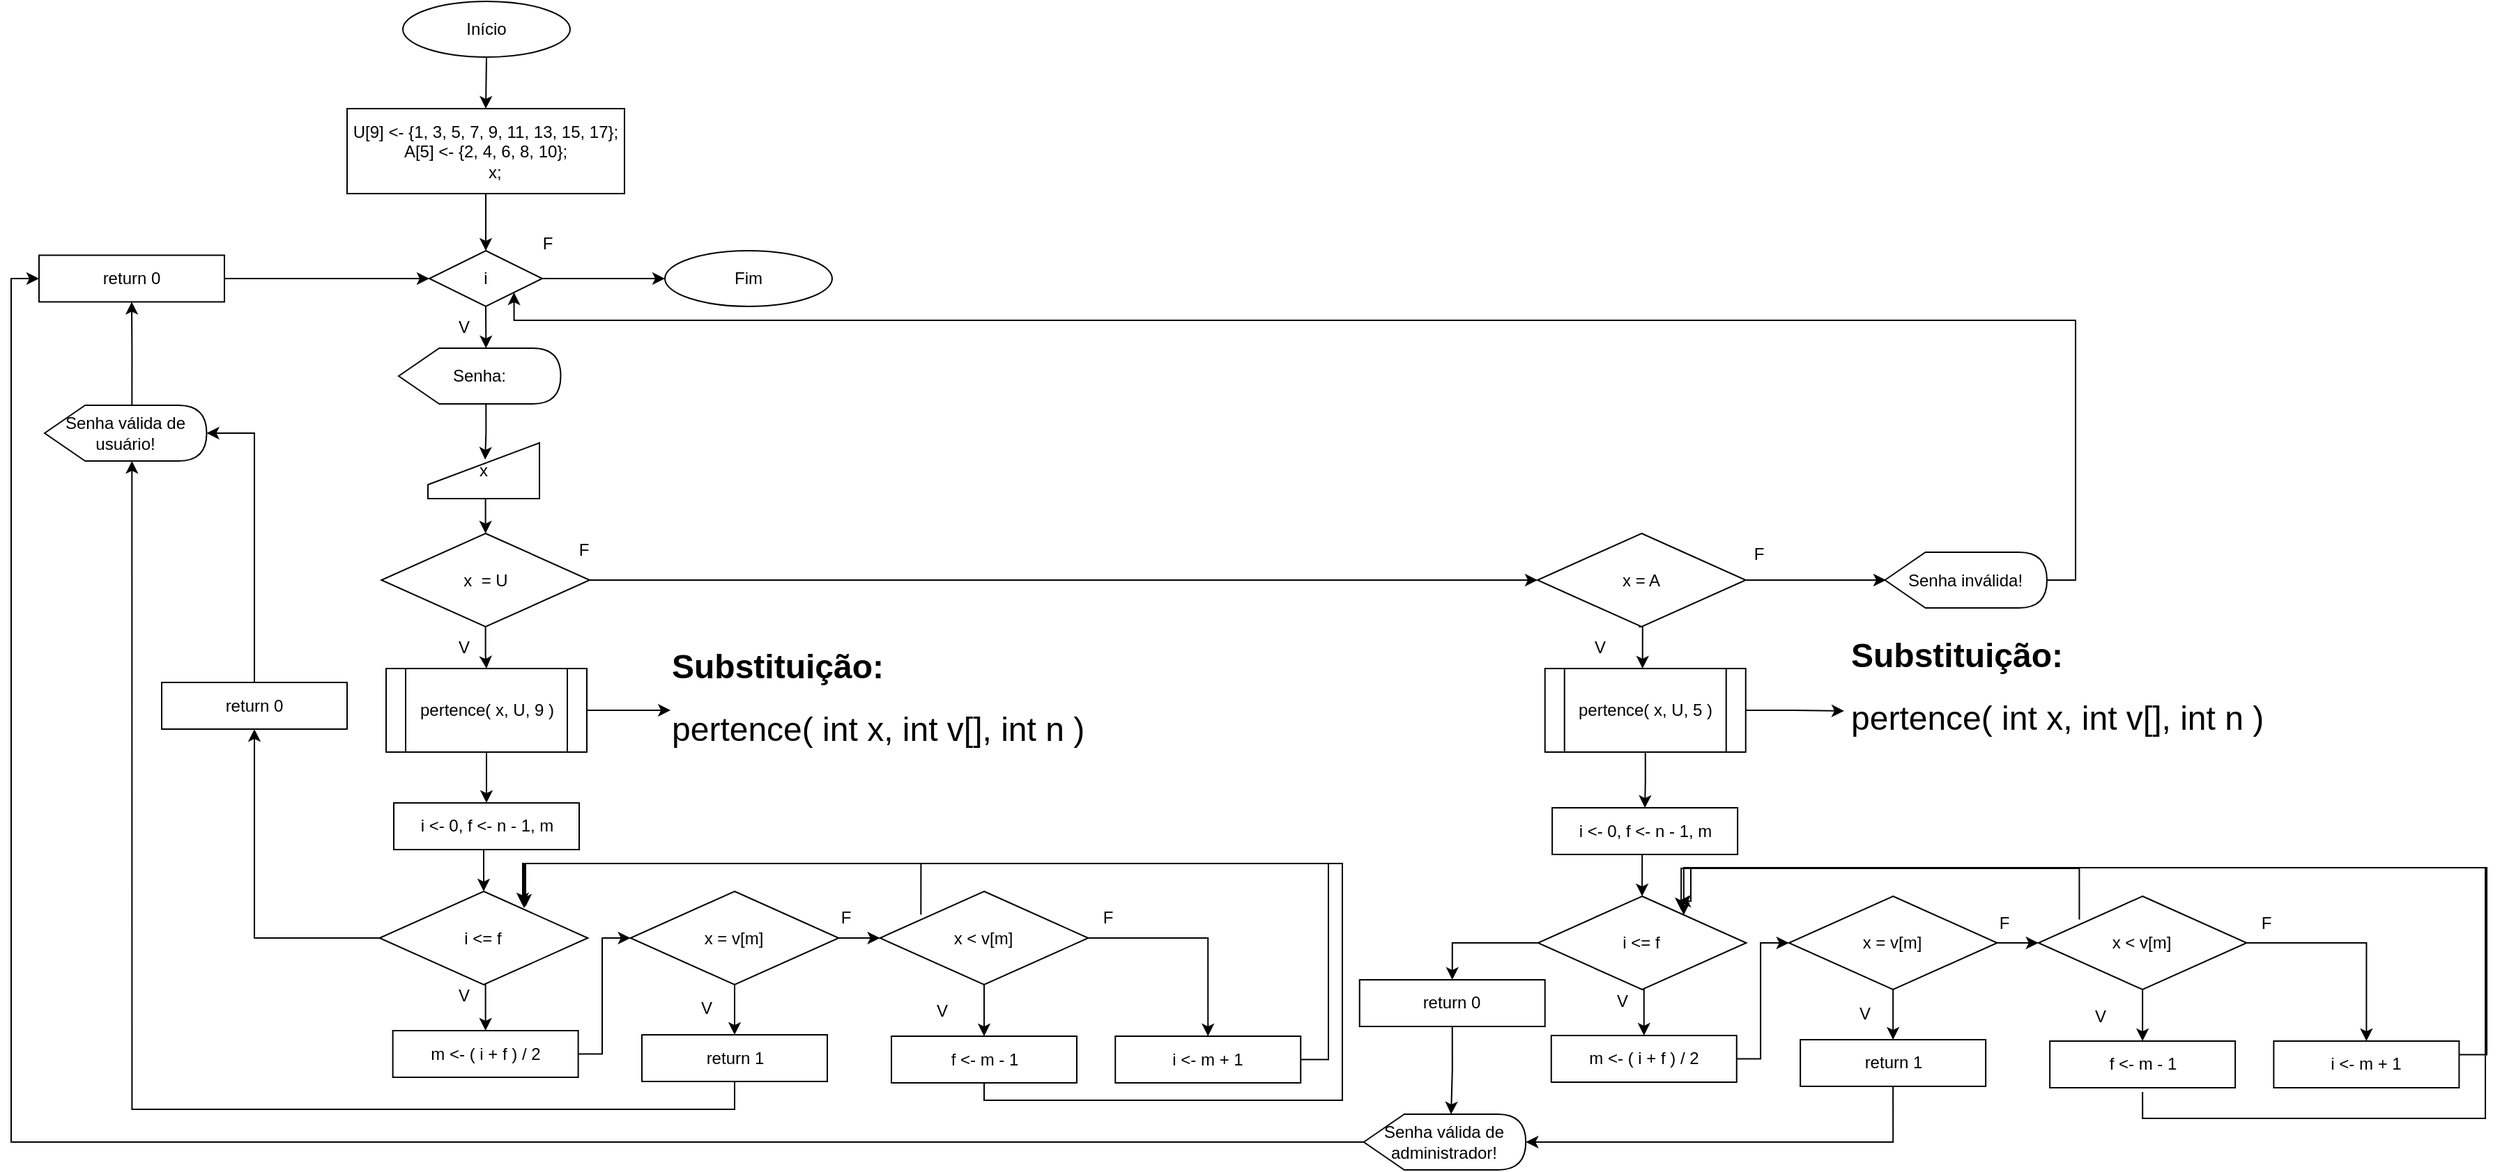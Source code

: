 <mxfile version="21.8.0" type="device">
  <diagram id="eR1Zb5RVLTV1uuEW3yPG" name="Page-1">
    <mxGraphModel dx="1707" dy="3997" grid="1" gridSize="10" guides="1" tooltips="1" connect="1" arrows="1" fold="1" page="1" pageScale="1" pageWidth="827" pageHeight="1169" math="0" shadow="0">
      <root>
        <mxCell id="0" />
        <mxCell id="1" parent="0" />
        <mxCell id="NN8kFv3UxyB4Z3Qv7Q7P-32" style="edgeStyle=orthogonalEdgeStyle;rounded=0;orthogonalLoop=1;jettySize=auto;html=1;exitX=1;exitY=0.5;exitDx=0;exitDy=0;entryX=0.5;entryY=0;entryDx=0;entryDy=0;" parent="1" edge="1">
          <mxGeometry relative="1" as="geometry">
            <mxPoint x="560" y="400" as="sourcePoint" />
          </mxGeometry>
        </mxCell>
        <mxCell id="NN8kFv3UxyB4Z3Qv7Q7P-39" style="edgeStyle=orthogonalEdgeStyle;rounded=0;orthogonalLoop=1;jettySize=auto;html=1;exitX=0;exitY=0.5;exitDx=0;exitDy=0;entryX=0;entryY=0;entryDx=40;entryDy=0;entryPerimeter=0;" parent="1" edge="1">
          <mxGeometry relative="1" as="geometry">
            <mxPoint x="480" y="400" as="sourcePoint" />
          </mxGeometry>
        </mxCell>
        <mxCell id="NN8kFv3UxyB4Z3Qv7Q7P-33" style="edgeStyle=orthogonalEdgeStyle;rounded=0;orthogonalLoop=1;jettySize=auto;html=1;exitX=1;exitY=0.5;exitDx=0;exitDy=0;" parent="1" edge="1">
          <mxGeometry relative="1" as="geometry">
            <mxPoint x="640" y="480" as="sourcePoint" />
          </mxGeometry>
        </mxCell>
        <mxCell id="NN8kFv3UxyB4Z3Qv7Q7P-38" style="edgeStyle=orthogonalEdgeStyle;rounded=0;orthogonalLoop=1;jettySize=auto;html=1;exitX=0;exitY=0.5;exitDx=0;exitDy=0;entryX=0;entryY=0;entryDx=40;entryDy=0;entryPerimeter=0;" parent="1" edge="1">
          <mxGeometry relative="1" as="geometry">
            <mxPoint x="560" y="480" as="sourcePoint" />
          </mxGeometry>
        </mxCell>
        <mxCell id="NN8kFv3UxyB4Z3Qv7Q7P-37" style="edgeStyle=orthogonalEdgeStyle;rounded=0;orthogonalLoop=1;jettySize=auto;html=1;exitX=0;exitY=0.5;exitDx=0;exitDy=0;entryX=0;entryY=0;entryDx=40;entryDy=0;entryPerimeter=0;" parent="1" edge="1">
          <mxGeometry relative="1" as="geometry">
            <mxPoint x="640" y="560" as="sourcePoint" />
          </mxGeometry>
        </mxCell>
        <mxCell id="NN8kFv3UxyB4Z3Qv7Q7P-41" style="edgeStyle=orthogonalEdgeStyle;rounded=0;orthogonalLoop=1;jettySize=auto;html=1;exitX=1;exitY=0.5;exitDx=0;exitDy=0;entryX=0;entryY=0;entryDx=40;entryDy=0;entryPerimeter=0;" parent="1" edge="1">
          <mxGeometry relative="1" as="geometry">
            <mxPoint x="720" y="560" as="sourcePoint" />
          </mxGeometry>
        </mxCell>
        <mxCell id="sSCpmMaVxi6PYTEObbiI-27" style="edgeStyle=orthogonalEdgeStyle;rounded=0;orthogonalLoop=1;jettySize=auto;html=1;exitX=1;exitY=0.5;exitDx=0;exitDy=0;entryX=0;entryY=0.5;entryDx=0;entryDy=0;" parent="1" edge="1">
          <mxGeometry relative="1" as="geometry">
            <Array as="points">
              <mxPoint x="220" y="600" />
              <mxPoint x="220" y="750" />
              <mxPoint x="40" y="750" />
              <mxPoint x="40" y="320" />
            </Array>
            <mxPoint x="100" y="320" as="targetPoint" />
          </mxGeometry>
        </mxCell>
        <mxCell id="lwcZz6v842X9FkbV30nD-5" style="edgeStyle=orthogonalEdgeStyle;rounded=0;orthogonalLoop=1;jettySize=auto;html=1;exitX=0.5;exitY=1;exitDx=0;exitDy=0;entryX=0.5;entryY=0;entryDx=0;entryDy=0;" parent="1" source="lwcZz6v842X9FkbV30nD-1" target="lwcZz6v842X9FkbV30nD-3" edge="1">
          <mxGeometry relative="1" as="geometry" />
        </mxCell>
        <mxCell id="lwcZz6v842X9FkbV30nD-1" value="Início" style="ellipse;whiteSpace=wrap;html=1;" parent="1" vertex="1">
          <mxGeometry x="196" y="-2379" width="120" height="40" as="geometry" />
        </mxCell>
        <mxCell id="GVD6vdCE0ZQrmsG15AE5-4" style="edgeStyle=orthogonalEdgeStyle;rounded=0;orthogonalLoop=1;jettySize=auto;html=1;exitX=0.5;exitY=1;exitDx=0;exitDy=0;entryX=0.5;entryY=0;entryDx=0;entryDy=0;" parent="1" source="lwcZz6v842X9FkbV30nD-3" target="GVD6vdCE0ZQrmsG15AE5-1" edge="1">
          <mxGeometry relative="1" as="geometry" />
        </mxCell>
        <mxCell id="lwcZz6v842X9FkbV30nD-3" value="&lt;div&gt;U[9] &amp;lt;- {1, 3, 5, 7, 9, 11, 13, 15, 17};&lt;/div&gt;&lt;div&gt;&lt;span style=&quot;background-color: initial;&quot;&gt;A[5] &amp;lt;- {2, 4, 6, 8, 10};&lt;/span&gt;&lt;/div&gt;&lt;div&gt;&lt;span style=&quot;&quot;&gt;&lt;/span&gt;&lt;/div&gt;&lt;div&gt;&lt;span style=&quot;&quot;&gt;&lt;span style=&quot;&quot;&gt;&lt;span style=&quot;white-space: pre;&quot;&gt;&amp;nbsp;&amp;nbsp;&amp;nbsp;&amp;nbsp;&lt;/span&gt;&lt;/span&gt;x;&lt;/span&gt;&lt;/div&gt;" style="rounded=0;whiteSpace=wrap;html=1;" parent="1" vertex="1">
          <mxGeometry x="156" y="-2302" width="199" height="61" as="geometry" />
        </mxCell>
        <mxCell id="GVD6vdCE0ZQrmsG15AE5-12" style="edgeStyle=orthogonalEdgeStyle;rounded=0;orthogonalLoop=1;jettySize=auto;html=1;exitX=0.5;exitY=1;exitDx=0;exitDy=0;entryX=0;entryY=0;entryDx=62.656;entryDy=0;entryPerimeter=0;" parent="1" source="GVD6vdCE0ZQrmsG15AE5-1" target="GVD6vdCE0ZQrmsG15AE5-8" edge="1">
          <mxGeometry relative="1" as="geometry" />
        </mxCell>
        <mxCell id="GVD6vdCE0ZQrmsG15AE5-140" style="edgeStyle=orthogonalEdgeStyle;rounded=0;orthogonalLoop=1;jettySize=auto;html=1;exitX=1;exitY=0.5;exitDx=0;exitDy=0;entryX=0;entryY=0.5;entryDx=0;entryDy=0;" parent="1" source="GVD6vdCE0ZQrmsG15AE5-1" edge="1">
          <mxGeometry relative="1" as="geometry">
            <mxPoint x="384" y="-2180" as="targetPoint" />
          </mxGeometry>
        </mxCell>
        <mxCell id="GVD6vdCE0ZQrmsG15AE5-1" value="i" style="rhombus;whiteSpace=wrap;html=1;" parent="1" vertex="1">
          <mxGeometry x="215" y="-2200" width="81" height="40" as="geometry" />
        </mxCell>
        <mxCell id="GVD6vdCE0ZQrmsG15AE5-2" value="Fim" style="ellipse;whiteSpace=wrap;html=1;" parent="1" vertex="1">
          <mxGeometry x="384.0" y="-2200" width="120" height="40" as="geometry" />
        </mxCell>
        <mxCell id="GVD6vdCE0ZQrmsG15AE5-5" value="F" style="text;html=1;strokeColor=none;fillColor=none;align=center;verticalAlign=middle;whiteSpace=wrap;rounded=0;" parent="1" vertex="1">
          <mxGeometry x="270" y="-2220" width="60" height="30" as="geometry" />
        </mxCell>
        <mxCell id="GVD6vdCE0ZQrmsG15AE5-6" value="V" style="text;html=1;strokeColor=none;fillColor=none;align=center;verticalAlign=middle;whiteSpace=wrap;rounded=0;" parent="1" vertex="1">
          <mxGeometry x="210" y="-2160" width="60" height="30" as="geometry" />
        </mxCell>
        <mxCell id="GVD6vdCE0ZQrmsG15AE5-14" style="edgeStyle=orthogonalEdgeStyle;rounded=0;orthogonalLoop=1;jettySize=auto;html=1;exitX=0.5;exitY=1;exitDx=0;exitDy=0;entryX=0.5;entryY=0;entryDx=0;entryDy=0;" parent="1" source="GVD6vdCE0ZQrmsG15AE5-7" target="GVD6vdCE0ZQrmsG15AE5-13" edge="1">
          <mxGeometry relative="1" as="geometry" />
        </mxCell>
        <mxCell id="GVD6vdCE0ZQrmsG15AE5-7" value="x" style="shape=manualInput;whiteSpace=wrap;html=1;" parent="1" vertex="1">
          <mxGeometry x="214" y="-2062" width="80" height="40" as="geometry" />
        </mxCell>
        <mxCell id="GVD6vdCE0ZQrmsG15AE5-9" style="edgeStyle=orthogonalEdgeStyle;rounded=0;orthogonalLoop=1;jettySize=auto;html=1;exitX=0;exitY=0;exitDx=62.656;exitDy=40;exitPerimeter=0;entryX=0.513;entryY=0.3;entryDx=0;entryDy=0;entryPerimeter=0;" parent="1" source="GVD6vdCE0ZQrmsG15AE5-8" target="GVD6vdCE0ZQrmsG15AE5-7" edge="1">
          <mxGeometry relative="1" as="geometry" />
        </mxCell>
        <mxCell id="GVD6vdCE0ZQrmsG15AE5-8" value="Senha:" style="shape=display;whiteSpace=wrap;html=1;" parent="1" vertex="1">
          <mxGeometry x="193" y="-2130" width="116.25" height="40" as="geometry" />
        </mxCell>
        <mxCell id="GVD6vdCE0ZQrmsG15AE5-17" style="edgeStyle=orthogonalEdgeStyle;rounded=0;orthogonalLoop=1;jettySize=auto;html=1;exitX=0.5;exitY=1;exitDx=0;exitDy=0;" parent="1" source="GVD6vdCE0ZQrmsG15AE5-13" target="GVD6vdCE0ZQrmsG15AE5-16" edge="1">
          <mxGeometry relative="1" as="geometry" />
        </mxCell>
        <mxCell id="GVD6vdCE0ZQrmsG15AE5-75" style="edgeStyle=orthogonalEdgeStyle;rounded=0;orthogonalLoop=1;jettySize=auto;html=1;exitX=1;exitY=0.5;exitDx=0;exitDy=0;entryX=0;entryY=0.5;entryDx=0;entryDy=0;" parent="1" source="GVD6vdCE0ZQrmsG15AE5-13" target="GVD6vdCE0ZQrmsG15AE5-15" edge="1">
          <mxGeometry relative="1" as="geometry" />
        </mxCell>
        <mxCell id="GVD6vdCE0ZQrmsG15AE5-13" value="x&amp;nbsp; = U" style="rhombus;whiteSpace=wrap;html=1;" parent="1" vertex="1">
          <mxGeometry x="180.63" y="-1997" width="149.37" height="67" as="geometry" />
        </mxCell>
        <mxCell id="GVD6vdCE0ZQrmsG15AE5-34" style="edgeStyle=orthogonalEdgeStyle;rounded=0;orthogonalLoop=1;jettySize=auto;html=1;exitX=0.5;exitY=1;exitDx=0;exitDy=0;entryX=0.5;entryY=0;entryDx=0;entryDy=0;" parent="1" edge="1">
          <mxGeometry relative="1" as="geometry">
            <mxPoint x="1082.685" y="-1930" as="sourcePoint" />
            <mxPoint x="1085.37" y="-1900" as="targetPoint" />
          </mxGeometry>
        </mxCell>
        <mxCell id="GVD6vdCE0ZQrmsG15AE5-134" style="edgeStyle=orthogonalEdgeStyle;rounded=0;orthogonalLoop=1;jettySize=auto;html=1;exitX=1;exitY=0.5;exitDx=0;exitDy=0;entryX=0;entryY=0.5;entryDx=0;entryDy=0;" parent="1" source="GVD6vdCE0ZQrmsG15AE5-15" edge="1">
          <mxGeometry relative="1" as="geometry">
            <mxPoint x="1260" y="-1963.5" as="targetPoint" />
          </mxGeometry>
        </mxCell>
        <mxCell id="GVD6vdCE0ZQrmsG15AE5-15" value="x = A" style="rhombus;whiteSpace=wrap;html=1;" parent="1" vertex="1">
          <mxGeometry x="1010" y="-1997" width="149.37" height="67" as="geometry" />
        </mxCell>
        <mxCell id="GVD6vdCE0ZQrmsG15AE5-43" style="edgeStyle=orthogonalEdgeStyle;rounded=0;orthogonalLoop=1;jettySize=auto;html=1;exitX=0.5;exitY=1;exitDx=0;exitDy=0;entryX=0.5;entryY=0;entryDx=0;entryDy=0;" parent="1" source="GVD6vdCE0ZQrmsG15AE5-16" target="GVD6vdCE0ZQrmsG15AE5-39" edge="1">
          <mxGeometry relative="1" as="geometry" />
        </mxCell>
        <mxCell id="GVD6vdCE0ZQrmsG15AE5-16" value="pertence( x, U, 9 )" style="shape=process;whiteSpace=wrap;html=1;backgroundOutline=1;" parent="1" vertex="1">
          <mxGeometry x="184" y="-1900" width="144" height="60" as="geometry" />
        </mxCell>
        <mxCell id="GVD6vdCE0ZQrmsG15AE5-19" value="V" style="text;html=1;strokeColor=none;fillColor=none;align=center;verticalAlign=middle;whiteSpace=wrap;rounded=0;" parent="1" vertex="1">
          <mxGeometry x="210" y="-1930" width="60" height="30" as="geometry" />
        </mxCell>
        <mxCell id="GVD6vdCE0ZQrmsG15AE5-20" value="F" style="text;html=1;strokeColor=none;fillColor=none;align=center;verticalAlign=middle;whiteSpace=wrap;rounded=0;" parent="1" vertex="1">
          <mxGeometry x="296" y="-2000" width="60" height="30" as="geometry" />
        </mxCell>
        <mxCell id="GVD6vdCE0ZQrmsG15AE5-186" style="edgeStyle=orthogonalEdgeStyle;rounded=0;orthogonalLoop=1;jettySize=auto;html=1;exitX=0;exitY=0;exitDx=62.656;exitDy=0;exitPerimeter=0;entryX=0.5;entryY=1;entryDx=0;entryDy=0;" parent="1" source="GVD6vdCE0ZQrmsG15AE5-21" target="GVD6vdCE0ZQrmsG15AE5-185" edge="1">
          <mxGeometry relative="1" as="geometry" />
        </mxCell>
        <mxCell id="GVD6vdCE0ZQrmsG15AE5-21" value="Senha válida de usuário!" style="shape=display;whiteSpace=wrap;html=1;" parent="1" vertex="1">
          <mxGeometry x="-61" y="-2089" width="116.25" height="40" as="geometry" />
        </mxCell>
        <mxCell id="GVD6vdCE0ZQrmsG15AE5-180" style="edgeStyle=orthogonalEdgeStyle;rounded=0;orthogonalLoop=1;jettySize=auto;html=1;exitX=0.5;exitY=1;exitDx=0;exitDy=0;entryX=0.5;entryY=0;entryDx=0;entryDy=0;" parent="1" source="GVD6vdCE0ZQrmsG15AE5-31" target="GVD6vdCE0ZQrmsG15AE5-154" edge="1">
          <mxGeometry relative="1" as="geometry" />
        </mxCell>
        <mxCell id="cl64V7P52FwhxyyOj_h--5" style="edgeStyle=orthogonalEdgeStyle;rounded=0;orthogonalLoop=1;jettySize=auto;html=1;exitX=1;exitY=0.5;exitDx=0;exitDy=0;" edge="1" parent="1" source="GVD6vdCE0ZQrmsG15AE5-31" target="cl64V7P52FwhxyyOj_h--3">
          <mxGeometry relative="1" as="geometry" />
        </mxCell>
        <mxCell id="GVD6vdCE0ZQrmsG15AE5-31" value="pertence( x, U, 5 )" style="shape=process;whiteSpace=wrap;html=1;backgroundOutline=1;" parent="1" vertex="1">
          <mxGeometry x="1015.37" y="-1900" width="144" height="60" as="geometry" />
        </mxCell>
        <mxCell id="GVD6vdCE0ZQrmsG15AE5-203" style="edgeStyle=orthogonalEdgeStyle;rounded=0;orthogonalLoop=1;jettySize=auto;html=1;exitX=0;exitY=0.5;exitDx=0;exitDy=0;exitPerimeter=0;entryX=0;entryY=0.5;entryDx=0;entryDy=0;" parent="1" source="GVD6vdCE0ZQrmsG15AE5-33" target="GVD6vdCE0ZQrmsG15AE5-185" edge="1">
          <mxGeometry relative="1" as="geometry" />
        </mxCell>
        <mxCell id="GVD6vdCE0ZQrmsG15AE5-33" value="Senha válida de administrador!" style="shape=display;whiteSpace=wrap;html=1;" parent="1" vertex="1">
          <mxGeometry x="885.37" y="-1580" width="116.25" height="40" as="geometry" />
        </mxCell>
        <mxCell id="GVD6vdCE0ZQrmsG15AE5-37" value="V" style="text;html=1;strokeColor=none;fillColor=none;align=center;verticalAlign=middle;whiteSpace=wrap;rounded=0;" parent="1" vertex="1">
          <mxGeometry x="1024.75" y="-1930" width="60" height="30" as="geometry" />
        </mxCell>
        <mxCell id="GVD6vdCE0ZQrmsG15AE5-42" style="edgeStyle=orthogonalEdgeStyle;rounded=0;orthogonalLoop=1;jettySize=auto;html=1;exitX=0.5;exitY=1;exitDx=0;exitDy=0;entryX=0.5;entryY=0;entryDx=0;entryDy=0;" parent="1" source="GVD6vdCE0ZQrmsG15AE5-39" target="GVD6vdCE0ZQrmsG15AE5-41" edge="1">
          <mxGeometry relative="1" as="geometry" />
        </mxCell>
        <mxCell id="GVD6vdCE0ZQrmsG15AE5-39" value="i &amp;lt;- 0, f &amp;lt;- n - 1, m" style="rounded=0;whiteSpace=wrap;html=1;" parent="1" vertex="1">
          <mxGeometry x="189.5" y="-1803.5" width="133" height="33.5" as="geometry" />
        </mxCell>
        <mxCell id="GVD6vdCE0ZQrmsG15AE5-46" style="edgeStyle=orthogonalEdgeStyle;rounded=0;orthogonalLoop=1;jettySize=auto;html=1;exitX=0.5;exitY=1;exitDx=0;exitDy=0;entryX=0.5;entryY=0;entryDx=0;entryDy=0;" parent="1" source="GVD6vdCE0ZQrmsG15AE5-41" target="GVD6vdCE0ZQrmsG15AE5-44" edge="1">
          <mxGeometry relative="1" as="geometry" />
        </mxCell>
        <mxCell id="GVD6vdCE0ZQrmsG15AE5-194" style="edgeStyle=orthogonalEdgeStyle;rounded=0;orthogonalLoop=1;jettySize=auto;html=1;exitX=0;exitY=0.5;exitDx=0;exitDy=0;entryX=0.5;entryY=1;entryDx=0;entryDy=0;" parent="1" source="GVD6vdCE0ZQrmsG15AE5-41" target="GVD6vdCE0ZQrmsG15AE5-190" edge="1">
          <mxGeometry relative="1" as="geometry" />
        </mxCell>
        <mxCell id="GVD6vdCE0ZQrmsG15AE5-41" value="i &amp;lt;= f" style="rhombus;whiteSpace=wrap;html=1;" parent="1" vertex="1">
          <mxGeometry x="179.31" y="-1740" width="149.37" height="67" as="geometry" />
        </mxCell>
        <mxCell id="GVD6vdCE0ZQrmsG15AE5-141" style="edgeStyle=orthogonalEdgeStyle;rounded=0;orthogonalLoop=1;jettySize=auto;html=1;exitX=1;exitY=0.5;exitDx=0;exitDy=0;entryX=0;entryY=0.5;entryDx=0;entryDy=0;" parent="1" source="GVD6vdCE0ZQrmsG15AE5-44" target="GVD6vdCE0ZQrmsG15AE5-45" edge="1">
          <mxGeometry relative="1" as="geometry">
            <Array as="points">
              <mxPoint x="339" y="-1623" />
              <mxPoint x="339" y="-1706" />
            </Array>
          </mxGeometry>
        </mxCell>
        <mxCell id="GVD6vdCE0ZQrmsG15AE5-44" value="m &amp;lt;- ( i + f ) / 2" style="rounded=0;whiteSpace=wrap;html=1;" parent="1" vertex="1">
          <mxGeometry x="188.82" y="-1640" width="133" height="33.5" as="geometry" />
        </mxCell>
        <mxCell id="GVD6vdCE0ZQrmsG15AE5-49" style="edgeStyle=orthogonalEdgeStyle;rounded=0;orthogonalLoop=1;jettySize=auto;html=1;exitX=0.5;exitY=1;exitDx=0;exitDy=0;entryX=0.5;entryY=0;entryDx=0;entryDy=0;" parent="1" source="GVD6vdCE0ZQrmsG15AE5-45" target="GVD6vdCE0ZQrmsG15AE5-48" edge="1">
          <mxGeometry relative="1" as="geometry" />
        </mxCell>
        <mxCell id="GVD6vdCE0ZQrmsG15AE5-60" style="edgeStyle=orthogonalEdgeStyle;rounded=0;orthogonalLoop=1;jettySize=auto;html=1;exitX=1;exitY=0.5;exitDx=0;exitDy=0;entryX=0;entryY=0.5;entryDx=0;entryDy=0;" parent="1" source="GVD6vdCE0ZQrmsG15AE5-45" target="GVD6vdCE0ZQrmsG15AE5-50" edge="1">
          <mxGeometry relative="1" as="geometry" />
        </mxCell>
        <mxCell id="GVD6vdCE0ZQrmsG15AE5-45" value="x = v[m]" style="rhombus;whiteSpace=wrap;html=1;" parent="1" vertex="1">
          <mxGeometry x="359.32" y="-1740" width="149.37" height="67" as="geometry" />
        </mxCell>
        <mxCell id="GVD6vdCE0ZQrmsG15AE5-69" style="edgeStyle=orthogonalEdgeStyle;rounded=0;orthogonalLoop=1;jettySize=auto;html=1;exitX=0.5;exitY=1;exitDx=0;exitDy=0;entryX=0;entryY=0;entryDx=62.656;entryDy=40;entryPerimeter=0;" parent="1" source="GVD6vdCE0ZQrmsG15AE5-48" target="GVD6vdCE0ZQrmsG15AE5-21" edge="1">
          <mxGeometry relative="1" as="geometry" />
        </mxCell>
        <mxCell id="GVD6vdCE0ZQrmsG15AE5-48" value="return 1" style="rounded=0;whiteSpace=wrap;html=1;" parent="1" vertex="1">
          <mxGeometry x="367.5" y="-1637" width="133" height="33.5" as="geometry" />
        </mxCell>
        <mxCell id="GVD6vdCE0ZQrmsG15AE5-53" style="edgeStyle=orthogonalEdgeStyle;rounded=0;orthogonalLoop=1;jettySize=auto;html=1;exitX=0.5;exitY=1;exitDx=0;exitDy=0;entryX=0.5;entryY=0;entryDx=0;entryDy=0;" parent="1" source="GVD6vdCE0ZQrmsG15AE5-50" target="GVD6vdCE0ZQrmsG15AE5-51" edge="1">
          <mxGeometry relative="1" as="geometry" />
        </mxCell>
        <mxCell id="GVD6vdCE0ZQrmsG15AE5-55" style="edgeStyle=orthogonalEdgeStyle;rounded=0;orthogonalLoop=1;jettySize=auto;html=1;exitX=1;exitY=0.5;exitDx=0;exitDy=0;entryX=0.5;entryY=0;entryDx=0;entryDy=0;" parent="1" source="GVD6vdCE0ZQrmsG15AE5-50" target="GVD6vdCE0ZQrmsG15AE5-54" edge="1">
          <mxGeometry relative="1" as="geometry" />
        </mxCell>
        <mxCell id="GVD6vdCE0ZQrmsG15AE5-70" style="edgeStyle=orthogonalEdgeStyle;rounded=0;orthogonalLoop=1;jettySize=auto;html=1;exitX=0;exitY=0;exitDx=0;exitDy=0;entryX=0.741;entryY=0.149;entryDx=0;entryDy=0;entryPerimeter=0;" parent="1" edge="1">
          <mxGeometry relative="1" as="geometry">
            <mxPoint x="567.662" y="-1723.25" as="sourcePoint" />
            <mxPoint x="281.993" y="-1730.017" as="targetPoint" />
            <Array as="points">
              <mxPoint x="568" y="-1760" />
              <mxPoint x="282" y="-1760" />
            </Array>
          </mxGeometry>
        </mxCell>
        <mxCell id="GVD6vdCE0ZQrmsG15AE5-50" value="x &amp;lt; v[m]" style="rhombus;whiteSpace=wrap;html=1;" parent="1" vertex="1">
          <mxGeometry x="538.32" y="-1740" width="149.37" height="67" as="geometry" />
        </mxCell>
        <mxCell id="GVD6vdCE0ZQrmsG15AE5-193" style="edgeStyle=orthogonalEdgeStyle;rounded=0;orthogonalLoop=1;jettySize=auto;html=1;exitX=0.5;exitY=1;exitDx=0;exitDy=0;entryX=0.701;entryY=0.164;entryDx=0;entryDy=0;entryPerimeter=0;" parent="1" source="GVD6vdCE0ZQrmsG15AE5-51" target="GVD6vdCE0ZQrmsG15AE5-41" edge="1">
          <mxGeometry relative="1" as="geometry">
            <Array as="points">
              <mxPoint x="613" y="-1590" />
              <mxPoint x="870" y="-1590" />
              <mxPoint x="870" y="-1760" />
              <mxPoint x="284" y="-1760" />
            </Array>
          </mxGeometry>
        </mxCell>
        <mxCell id="GVD6vdCE0ZQrmsG15AE5-51" value="f &amp;lt;- m - 1" style="rounded=0;whiteSpace=wrap;html=1;" parent="1" vertex="1">
          <mxGeometry x="546.5" y="-1636" width="133" height="33.5" as="geometry" />
        </mxCell>
        <mxCell id="GVD6vdCE0ZQrmsG15AE5-192" style="edgeStyle=orthogonalEdgeStyle;rounded=0;orthogonalLoop=1;jettySize=auto;html=1;exitX=1;exitY=0.5;exitDx=0;exitDy=0;entryX=0.694;entryY=0.179;entryDx=0;entryDy=0;entryPerimeter=0;" parent="1" source="GVD6vdCE0ZQrmsG15AE5-54" target="GVD6vdCE0ZQrmsG15AE5-41" edge="1">
          <mxGeometry relative="1" as="geometry">
            <Array as="points">
              <mxPoint x="860" y="-1619" />
              <mxPoint x="860" y="-1760" />
              <mxPoint x="283" y="-1760" />
            </Array>
          </mxGeometry>
        </mxCell>
        <mxCell id="GVD6vdCE0ZQrmsG15AE5-54" value="i &amp;lt;- m + 1" style="rounded=0;whiteSpace=wrap;html=1;" parent="1" vertex="1">
          <mxGeometry x="707.12" y="-1636" width="133" height="33.5" as="geometry" />
        </mxCell>
        <mxCell id="GVD6vdCE0ZQrmsG15AE5-56" value="V" style="text;html=1;strokeColor=none;fillColor=none;align=center;verticalAlign=middle;whiteSpace=wrap;rounded=0;" parent="1" vertex="1">
          <mxGeometry x="210" y="-1680" width="60" height="30" as="geometry" />
        </mxCell>
        <mxCell id="GVD6vdCE0ZQrmsG15AE5-57" value="F" style="text;html=1;strokeColor=none;fillColor=none;align=center;verticalAlign=middle;whiteSpace=wrap;rounded=0;" parent="1" vertex="1">
          <mxGeometry x="671.62" y="-1736" width="60" height="30" as="geometry" />
        </mxCell>
        <mxCell id="GVD6vdCE0ZQrmsG15AE5-58" value="V" style="text;html=1;strokeColor=none;fillColor=none;align=center;verticalAlign=middle;whiteSpace=wrap;rounded=0;" parent="1" vertex="1">
          <mxGeometry x="384" y="-1671" width="60" height="30" as="geometry" />
        </mxCell>
        <mxCell id="GVD6vdCE0ZQrmsG15AE5-59" value="V" style="text;html=1;strokeColor=none;fillColor=none;align=center;verticalAlign=middle;whiteSpace=wrap;rounded=0;" parent="1" vertex="1">
          <mxGeometry x="553" y="-1669" width="60" height="30" as="geometry" />
        </mxCell>
        <mxCell id="GVD6vdCE0ZQrmsG15AE5-66" value="F" style="text;html=1;strokeColor=none;fillColor=none;align=center;verticalAlign=middle;whiteSpace=wrap;rounded=0;" parent="1" vertex="1">
          <mxGeometry x="483.5" y="-1736" width="60" height="30" as="geometry" />
        </mxCell>
        <mxCell id="GVD6vdCE0ZQrmsG15AE5-139" style="edgeStyle=orthogonalEdgeStyle;rounded=0;orthogonalLoop=1;jettySize=auto;html=1;exitX=1;exitY=0.5;exitDx=0;exitDy=0;exitPerimeter=0;entryX=1;entryY=1;entryDx=0;entryDy=0;" parent="1" source="GVD6vdCE0ZQrmsG15AE5-135" target="GVD6vdCE0ZQrmsG15AE5-1" edge="1">
          <mxGeometry relative="1" as="geometry">
            <Array as="points">
              <mxPoint x="1396" y="-1963" />
              <mxPoint x="1396" y="-2150" />
              <mxPoint x="276" y="-2150" />
            </Array>
          </mxGeometry>
        </mxCell>
        <mxCell id="GVD6vdCE0ZQrmsG15AE5-135" value="Senha inválida!" style="shape=display;whiteSpace=wrap;html=1;" parent="1" vertex="1">
          <mxGeometry x="1259.25" y="-1983.5" width="116.25" height="40" as="geometry" />
        </mxCell>
        <mxCell id="GVD6vdCE0ZQrmsG15AE5-153" style="edgeStyle=orthogonalEdgeStyle;rounded=0;orthogonalLoop=1;jettySize=auto;html=1;exitX=0.5;exitY=1;exitDx=0;exitDy=0;entryX=0.5;entryY=0;entryDx=0;entryDy=0;" parent="1" source="GVD6vdCE0ZQrmsG15AE5-154" target="GVD6vdCE0ZQrmsG15AE5-157" edge="1">
          <mxGeometry relative="1" as="geometry" />
        </mxCell>
        <mxCell id="GVD6vdCE0ZQrmsG15AE5-154" value="i &amp;lt;- 0, f &amp;lt;- n - 1, m" style="rounded=0;whiteSpace=wrap;html=1;" parent="1" vertex="1">
          <mxGeometry x="1020.56" y="-1800" width="133" height="33.5" as="geometry" />
        </mxCell>
        <mxCell id="GVD6vdCE0ZQrmsG15AE5-155" style="edgeStyle=orthogonalEdgeStyle;rounded=0;orthogonalLoop=1;jettySize=auto;html=1;exitX=0.5;exitY=1;exitDx=0;exitDy=0;entryX=0.5;entryY=0;entryDx=0;entryDy=0;" parent="1" source="GVD6vdCE0ZQrmsG15AE5-157" target="GVD6vdCE0ZQrmsG15AE5-159" edge="1">
          <mxGeometry relative="1" as="geometry" />
        </mxCell>
        <mxCell id="GVD6vdCE0ZQrmsG15AE5-197" style="edgeStyle=orthogonalEdgeStyle;rounded=0;orthogonalLoop=1;jettySize=auto;html=1;exitX=0;exitY=0.5;exitDx=0;exitDy=0;entryX=0.5;entryY=0;entryDx=0;entryDy=0;" parent="1" source="GVD6vdCE0ZQrmsG15AE5-157" target="GVD6vdCE0ZQrmsG15AE5-196" edge="1">
          <mxGeometry relative="1" as="geometry" />
        </mxCell>
        <mxCell id="GVD6vdCE0ZQrmsG15AE5-157" value="i &amp;lt;= f" style="rhombus;whiteSpace=wrap;html=1;" parent="1" vertex="1">
          <mxGeometry x="1010.37" y="-1736.5" width="149.37" height="67" as="geometry" />
        </mxCell>
        <mxCell id="GVD6vdCE0ZQrmsG15AE5-158" style="edgeStyle=orthogonalEdgeStyle;rounded=0;orthogonalLoop=1;jettySize=auto;html=1;exitX=1;exitY=0.5;exitDx=0;exitDy=0;entryX=0;entryY=0.5;entryDx=0;entryDy=0;" parent="1" source="GVD6vdCE0ZQrmsG15AE5-159" target="GVD6vdCE0ZQrmsG15AE5-162" edge="1">
          <mxGeometry relative="1" as="geometry">
            <Array as="points">
              <mxPoint x="1170.06" y="-1619.5" />
              <mxPoint x="1170.06" y="-1702.5" />
            </Array>
          </mxGeometry>
        </mxCell>
        <mxCell id="GVD6vdCE0ZQrmsG15AE5-159" value="m &amp;lt;- ( i + f ) / 2" style="rounded=0;whiteSpace=wrap;html=1;" parent="1" vertex="1">
          <mxGeometry x="1019.88" y="-1636.5" width="133" height="33.5" as="geometry" />
        </mxCell>
        <mxCell id="GVD6vdCE0ZQrmsG15AE5-160" style="edgeStyle=orthogonalEdgeStyle;rounded=0;orthogonalLoop=1;jettySize=auto;html=1;exitX=0.5;exitY=1;exitDx=0;exitDy=0;entryX=0.5;entryY=0;entryDx=0;entryDy=0;" parent="1" source="GVD6vdCE0ZQrmsG15AE5-162" target="GVD6vdCE0ZQrmsG15AE5-164" edge="1">
          <mxGeometry relative="1" as="geometry" />
        </mxCell>
        <mxCell id="GVD6vdCE0ZQrmsG15AE5-161" style="edgeStyle=orthogonalEdgeStyle;rounded=0;orthogonalLoop=1;jettySize=auto;html=1;exitX=1;exitY=0.5;exitDx=0;exitDy=0;entryX=0;entryY=0.5;entryDx=0;entryDy=0;" parent="1" source="GVD6vdCE0ZQrmsG15AE5-162" target="GVD6vdCE0ZQrmsG15AE5-168" edge="1">
          <mxGeometry relative="1" as="geometry" />
        </mxCell>
        <mxCell id="GVD6vdCE0ZQrmsG15AE5-162" value="x = v[m]" style="rhombus;whiteSpace=wrap;html=1;" parent="1" vertex="1">
          <mxGeometry x="1190.38" y="-1736.5" width="149.37" height="67" as="geometry" />
        </mxCell>
        <mxCell id="GVD6vdCE0ZQrmsG15AE5-199" style="edgeStyle=orthogonalEdgeStyle;rounded=0;orthogonalLoop=1;jettySize=auto;html=1;exitX=0.5;exitY=1;exitDx=0;exitDy=0;entryX=1;entryY=0.5;entryDx=0;entryDy=0;entryPerimeter=0;" parent="1" source="GVD6vdCE0ZQrmsG15AE5-164" target="GVD6vdCE0ZQrmsG15AE5-33" edge="1">
          <mxGeometry relative="1" as="geometry" />
        </mxCell>
        <mxCell id="GVD6vdCE0ZQrmsG15AE5-164" value="return 1" style="rounded=0;whiteSpace=wrap;html=1;" parent="1" vertex="1">
          <mxGeometry x="1198.56" y="-1633.5" width="133" height="33.5" as="geometry" />
        </mxCell>
        <mxCell id="GVD6vdCE0ZQrmsG15AE5-165" style="edgeStyle=orthogonalEdgeStyle;rounded=0;orthogonalLoop=1;jettySize=auto;html=1;exitX=0.5;exitY=1;exitDx=0;exitDy=0;entryX=0.5;entryY=0;entryDx=0;entryDy=0;" parent="1" source="GVD6vdCE0ZQrmsG15AE5-168" target="GVD6vdCE0ZQrmsG15AE5-170" edge="1">
          <mxGeometry relative="1" as="geometry" />
        </mxCell>
        <mxCell id="GVD6vdCE0ZQrmsG15AE5-166" style="edgeStyle=orthogonalEdgeStyle;rounded=0;orthogonalLoop=1;jettySize=auto;html=1;exitX=1;exitY=0.5;exitDx=0;exitDy=0;entryX=0.5;entryY=0;entryDx=0;entryDy=0;" parent="1" source="GVD6vdCE0ZQrmsG15AE5-168" target="GVD6vdCE0ZQrmsG15AE5-172" edge="1">
          <mxGeometry relative="1" as="geometry" />
        </mxCell>
        <mxCell id="GVD6vdCE0ZQrmsG15AE5-167" style="edgeStyle=orthogonalEdgeStyle;rounded=0;orthogonalLoop=1;jettySize=auto;html=1;exitX=0;exitY=0;exitDx=0;exitDy=0;entryX=0.741;entryY=0.149;entryDx=0;entryDy=0;entryPerimeter=0;" parent="1" edge="1">
          <mxGeometry relative="1" as="geometry">
            <mxPoint x="1398.722" y="-1719.75" as="sourcePoint" />
            <mxPoint x="1113.053" y="-1726.517" as="targetPoint" />
            <Array as="points">
              <mxPoint x="1399.06" y="-1756.5" />
              <mxPoint x="1113.06" y="-1756.5" />
            </Array>
          </mxGeometry>
        </mxCell>
        <mxCell id="GVD6vdCE0ZQrmsG15AE5-168" value="x &amp;lt; v[m]" style="rhombus;whiteSpace=wrap;html=1;" parent="1" vertex="1">
          <mxGeometry x="1369.38" y="-1736.5" width="149.37" height="67" as="geometry" />
        </mxCell>
        <mxCell id="GVD6vdCE0ZQrmsG15AE5-202" style="edgeStyle=orthogonalEdgeStyle;rounded=0;orthogonalLoop=1;jettySize=auto;html=1;exitX=0.5;exitY=1;exitDx=0;exitDy=0;entryX=0.7;entryY=0.157;entryDx=0;entryDy=0;entryPerimeter=0;" parent="1" edge="1">
          <mxGeometry relative="1" as="geometry">
            <mxPoint x="1444.06" y="-1596" as="sourcePoint" />
            <mxPoint x="1114.929" y="-1722.981" as="targetPoint" />
            <Array as="points">
              <mxPoint x="1444" y="-1577" />
              <mxPoint x="1690" y="-1577" />
              <mxPoint x="1690" y="-1757" />
              <mxPoint x="1115" y="-1757" />
            </Array>
          </mxGeometry>
        </mxCell>
        <mxCell id="GVD6vdCE0ZQrmsG15AE5-170" value="f &amp;lt;- m - 1" style="rounded=0;whiteSpace=wrap;html=1;" parent="1" vertex="1">
          <mxGeometry x="1377.56" y="-1632.5" width="133" height="33.5" as="geometry" />
        </mxCell>
        <mxCell id="GVD6vdCE0ZQrmsG15AE5-201" style="edgeStyle=orthogonalEdgeStyle;rounded=0;orthogonalLoop=1;jettySize=auto;html=1;exitX=1;exitY=0.5;exitDx=0;exitDy=0;entryX=0.674;entryY=0.157;entryDx=0;entryDy=0;entryPerimeter=0;" parent="1" edge="1">
          <mxGeometry relative="1" as="geometry">
            <mxPoint x="1671.18" y="-1622.75" as="sourcePoint" />
            <mxPoint x="1111.045" y="-1732.981" as="targetPoint" />
            <Array as="points">
              <mxPoint x="1691" y="-1623" />
              <mxPoint x="1691" y="-1757" />
              <mxPoint x="1120" y="-1757" />
              <mxPoint x="1120" y="-1733" />
            </Array>
          </mxGeometry>
        </mxCell>
        <mxCell id="GVD6vdCE0ZQrmsG15AE5-172" value="i &amp;lt;- m + 1" style="rounded=0;whiteSpace=wrap;html=1;" parent="1" vertex="1">
          <mxGeometry x="1538.18" y="-1632.5" width="133" height="33.5" as="geometry" />
        </mxCell>
        <mxCell id="GVD6vdCE0ZQrmsG15AE5-173" value="V" style="text;html=1;strokeColor=none;fillColor=none;align=center;verticalAlign=middle;whiteSpace=wrap;rounded=0;" parent="1" vertex="1">
          <mxGeometry x="1041.06" y="-1676.5" width="60" height="30" as="geometry" />
        </mxCell>
        <mxCell id="GVD6vdCE0ZQrmsG15AE5-174" value="F" style="text;html=1;strokeColor=none;fillColor=none;align=center;verticalAlign=middle;whiteSpace=wrap;rounded=0;" parent="1" vertex="1">
          <mxGeometry x="1502.68" y="-1732.5" width="60" height="30" as="geometry" />
        </mxCell>
        <mxCell id="GVD6vdCE0ZQrmsG15AE5-175" value="V" style="text;html=1;strokeColor=none;fillColor=none;align=center;verticalAlign=middle;whiteSpace=wrap;rounded=0;" parent="1" vertex="1">
          <mxGeometry x="1215.06" y="-1667.5" width="60" height="30" as="geometry" />
        </mxCell>
        <mxCell id="GVD6vdCE0ZQrmsG15AE5-176" value="V" style="text;html=1;strokeColor=none;fillColor=none;align=center;verticalAlign=middle;whiteSpace=wrap;rounded=0;" parent="1" vertex="1">
          <mxGeometry x="1384.06" y="-1665.5" width="60" height="30" as="geometry" />
        </mxCell>
        <mxCell id="GVD6vdCE0ZQrmsG15AE5-177" value="F" style="text;html=1;strokeColor=none;fillColor=none;align=center;verticalAlign=middle;whiteSpace=wrap;rounded=0;" parent="1" vertex="1">
          <mxGeometry x="1314.56" y="-1732.5" width="60" height="30" as="geometry" />
        </mxCell>
        <mxCell id="GVD6vdCE0ZQrmsG15AE5-184" value="F" style="text;html=1;strokeColor=none;fillColor=none;align=center;verticalAlign=middle;whiteSpace=wrap;rounded=0;" parent="1" vertex="1">
          <mxGeometry x="1138.56" y="-1997" width="60" height="30" as="geometry" />
        </mxCell>
        <mxCell id="GVD6vdCE0ZQrmsG15AE5-187" style="edgeStyle=orthogonalEdgeStyle;rounded=0;orthogonalLoop=1;jettySize=auto;html=1;exitX=1;exitY=0.5;exitDx=0;exitDy=0;entryX=0;entryY=0.5;entryDx=0;entryDy=0;" parent="1" source="GVD6vdCE0ZQrmsG15AE5-185" target="GVD6vdCE0ZQrmsG15AE5-1" edge="1">
          <mxGeometry relative="1" as="geometry" />
        </mxCell>
        <mxCell id="GVD6vdCE0ZQrmsG15AE5-185" value="return 0" style="rounded=0;whiteSpace=wrap;html=1;" parent="1" vertex="1">
          <mxGeometry x="-65.0" y="-2196.75" width="133" height="33.5" as="geometry" />
        </mxCell>
        <mxCell id="GVD6vdCE0ZQrmsG15AE5-195" style="edgeStyle=orthogonalEdgeStyle;rounded=0;orthogonalLoop=1;jettySize=auto;html=1;exitX=0.5;exitY=0;exitDx=0;exitDy=0;entryX=1;entryY=0.5;entryDx=0;entryDy=0;entryPerimeter=0;" parent="1" source="GVD6vdCE0ZQrmsG15AE5-190" target="GVD6vdCE0ZQrmsG15AE5-21" edge="1">
          <mxGeometry relative="1" as="geometry" />
        </mxCell>
        <mxCell id="GVD6vdCE0ZQrmsG15AE5-190" value="return 0" style="rounded=0;whiteSpace=wrap;html=1;" parent="1" vertex="1">
          <mxGeometry x="23" y="-1890" width="133" height="33.5" as="geometry" />
        </mxCell>
        <mxCell id="GVD6vdCE0ZQrmsG15AE5-198" style="edgeStyle=orthogonalEdgeStyle;rounded=0;orthogonalLoop=1;jettySize=auto;html=1;exitX=0.5;exitY=1;exitDx=0;exitDy=0;entryX=0;entryY=0;entryDx=62.656;entryDy=0;entryPerimeter=0;" parent="1" source="GVD6vdCE0ZQrmsG15AE5-196" target="GVD6vdCE0ZQrmsG15AE5-33" edge="1">
          <mxGeometry relative="1" as="geometry" />
        </mxCell>
        <mxCell id="GVD6vdCE0ZQrmsG15AE5-196" value="return 0" style="rounded=0;whiteSpace=wrap;html=1;" parent="1" vertex="1">
          <mxGeometry x="882.37" y="-1676.5" width="133" height="33.5" as="geometry" />
        </mxCell>
        <mxCell id="cl64V7P52FwhxyyOj_h--1" value="&lt;h1&gt;Substituição:&lt;/h1&gt;&lt;div&gt;&lt;h1 style=&quot;border-color: var(--border-color);&quot;&gt;&lt;span style=&quot;font-weight: normal;&quot;&gt;pertence( int x, int v[], int n )&lt;/span&gt;&lt;/h1&gt;&lt;/div&gt;&lt;h1&gt;&lt;br&gt;&lt;/h1&gt;" style="text;html=1;strokeColor=none;fillColor=none;spacing=5;spacingTop=-20;whiteSpace=wrap;overflow=hidden;rounded=0;" vertex="1" parent="1">
          <mxGeometry x="384" y="-1921.5" width="316" height="120" as="geometry" />
        </mxCell>
        <mxCell id="cl64V7P52FwhxyyOj_h--2" style="edgeStyle=orthogonalEdgeStyle;rounded=0;orthogonalLoop=1;jettySize=auto;html=1;exitX=1;exitY=0.5;exitDx=0;exitDy=0;entryX=0.013;entryY=0.429;entryDx=0;entryDy=0;entryPerimeter=0;" edge="1" parent="1" source="GVD6vdCE0ZQrmsG15AE5-16" target="cl64V7P52FwhxyyOj_h--1">
          <mxGeometry relative="1" as="geometry" />
        </mxCell>
        <mxCell id="cl64V7P52FwhxyyOj_h--3" value="&lt;h1&gt;Substituição:&lt;/h1&gt;&lt;div&gt;&lt;h1 style=&quot;border-color: var(--border-color);&quot;&gt;&lt;span style=&quot;font-weight: normal;&quot;&gt;pertence( int x, int v[], int n )&lt;/span&gt;&lt;/h1&gt;&lt;/div&gt;&lt;h1&gt;&lt;br&gt;&lt;/h1&gt;" style="text;html=1;strokeColor=none;fillColor=none;spacing=5;spacingTop=-20;whiteSpace=wrap;overflow=hidden;rounded=0;" vertex="1" parent="1">
          <mxGeometry x="1230" y="-1929.5" width="316" height="120" as="geometry" />
        </mxCell>
      </root>
    </mxGraphModel>
  </diagram>
</mxfile>

